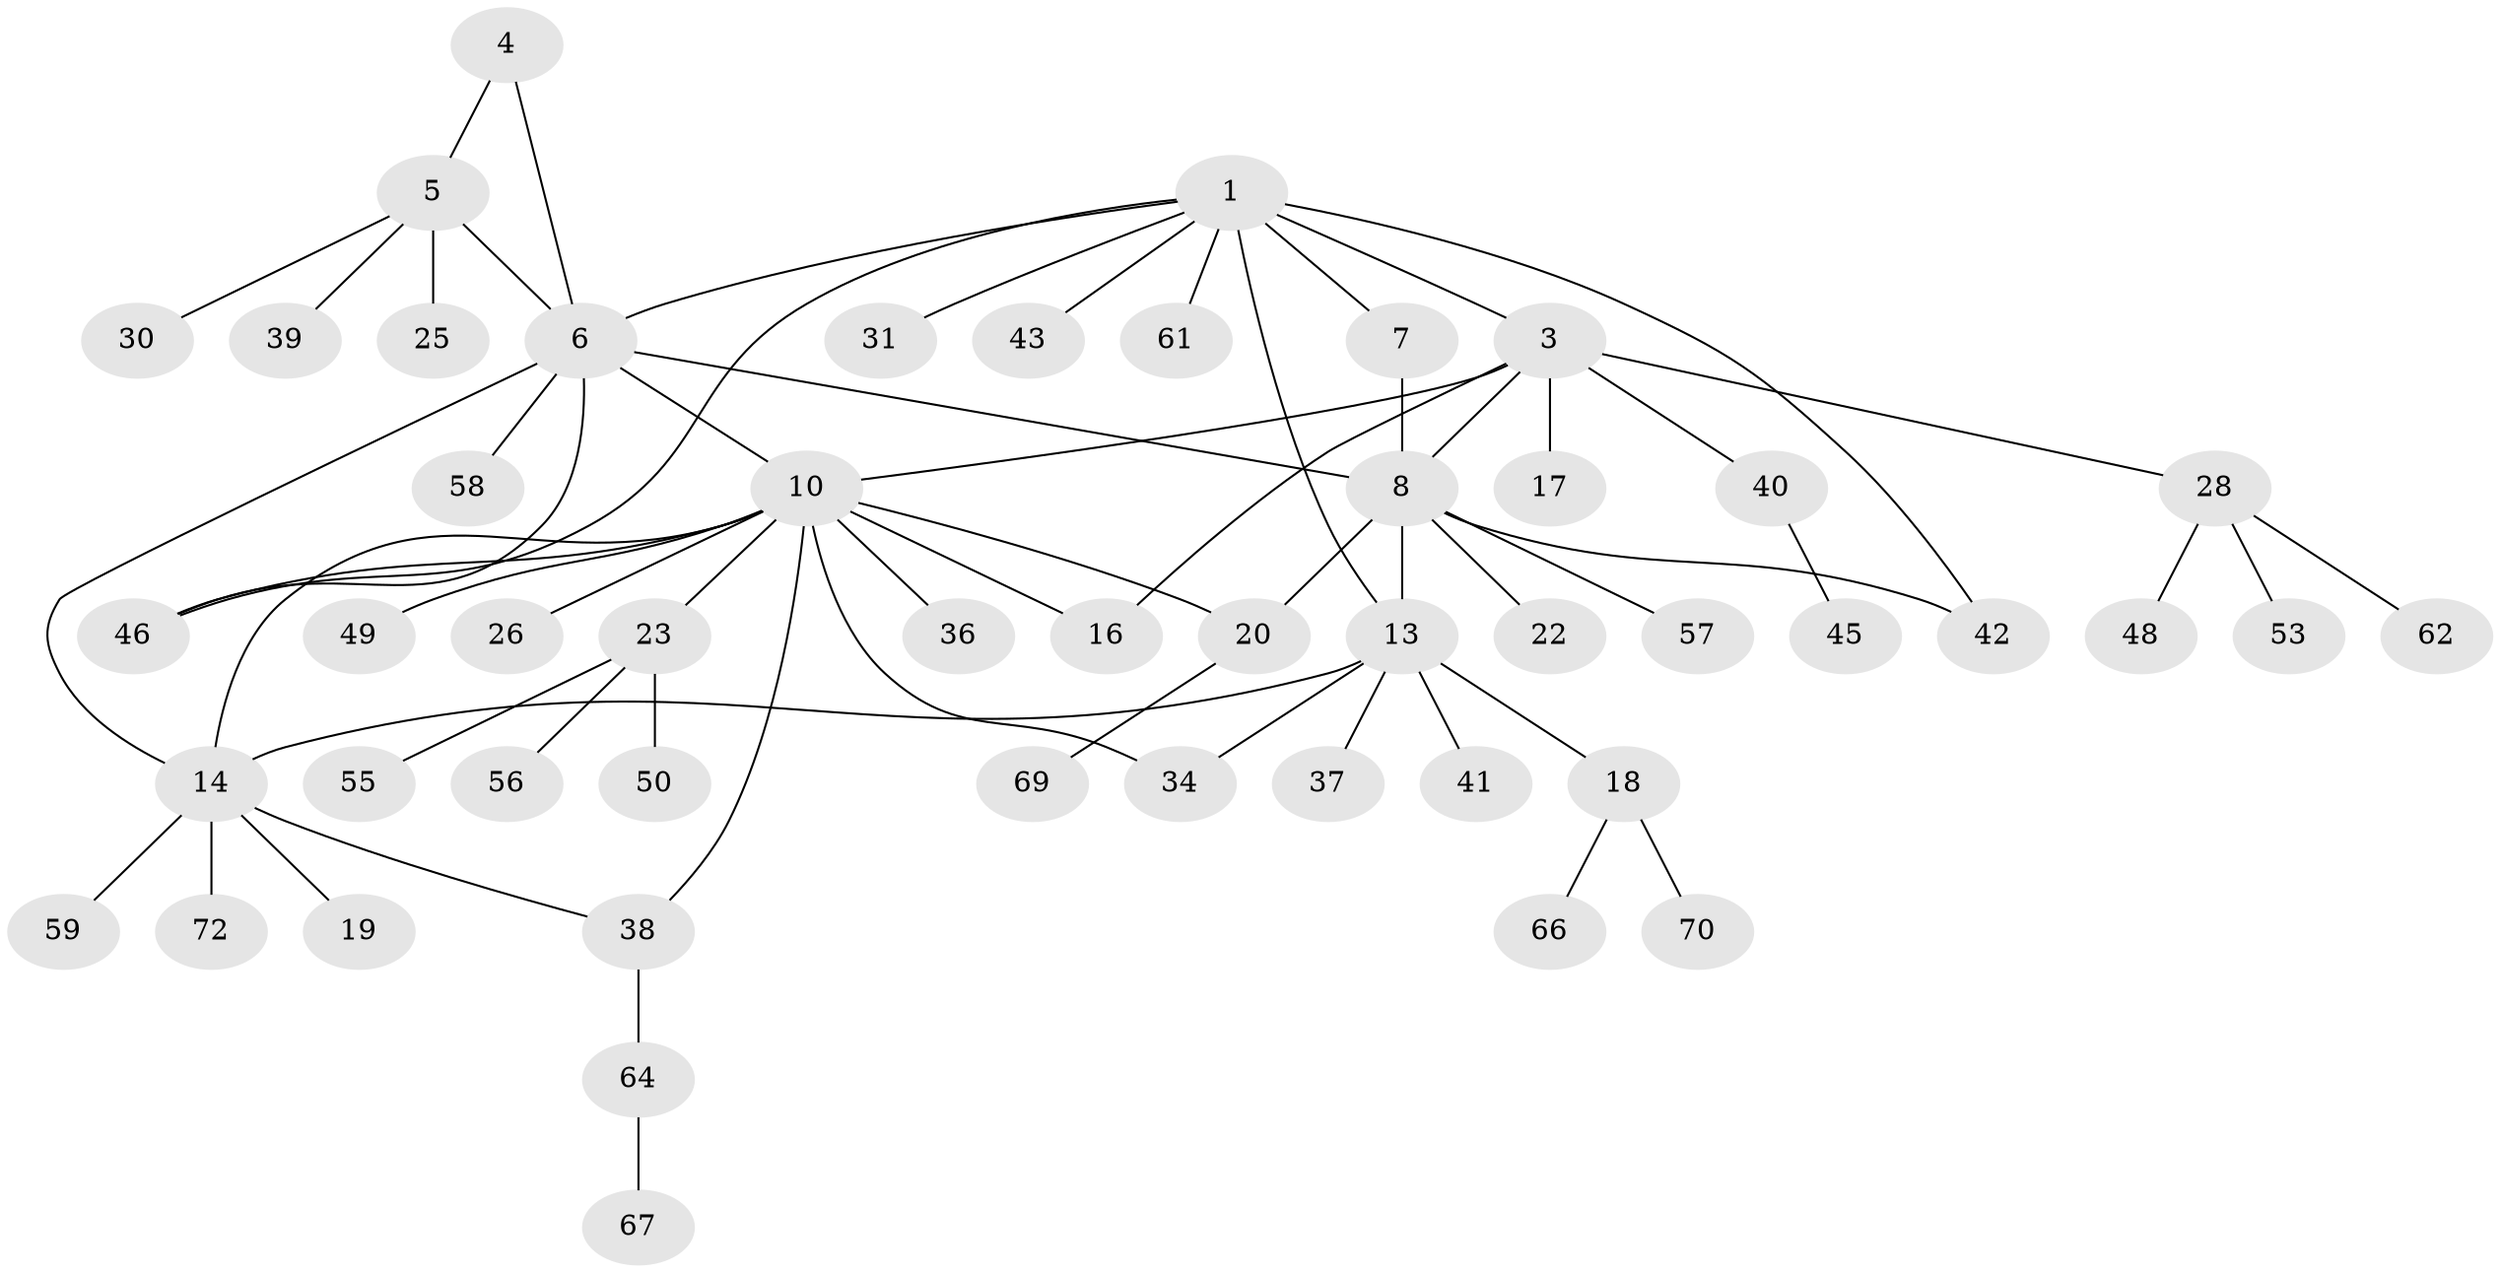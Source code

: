 // Generated by graph-tools (version 1.1) at 2025/52/02/27/25 19:52:16]
// undirected, 50 vertices, 63 edges
graph export_dot {
graph [start="1"]
  node [color=gray90,style=filled];
  1 [super="+2"];
  3 [super="+11"];
  4;
  5 [super="+27"];
  6 [super="+21"];
  7 [super="+47"];
  8 [super="+9"];
  10 [super="+12"];
  13 [super="+15"];
  14 [super="+71"];
  16 [super="+52"];
  17;
  18 [super="+35"];
  19 [super="+60"];
  20 [super="+24"];
  22 [super="+32"];
  23 [super="+68"];
  25;
  26 [super="+29"];
  28 [super="+33"];
  30;
  31;
  34;
  36;
  37;
  38 [super="+51"];
  39;
  40 [super="+44"];
  41;
  42 [super="+63"];
  43;
  45;
  46 [super="+54"];
  48;
  49;
  50;
  53;
  55;
  56;
  57 [super="+65"];
  58;
  59;
  61;
  62;
  64;
  66;
  67;
  69;
  70;
  72;
  1 -- 3 [weight=2];
  1 -- 31;
  1 -- 42;
  1 -- 43;
  1 -- 46;
  1 -- 61;
  1 -- 13;
  1 -- 6;
  1 -- 7;
  3 -- 16;
  3 -- 28;
  3 -- 40;
  3 -- 8;
  3 -- 17;
  3 -- 10 [weight=2];
  4 -- 5;
  4 -- 6;
  5 -- 6;
  5 -- 25;
  5 -- 30;
  5 -- 39;
  6 -- 14;
  6 -- 46;
  6 -- 58;
  6 -- 10;
  6 -- 8;
  7 -- 8 [weight=2];
  8 -- 20;
  8 -- 42;
  8 -- 57;
  8 -- 22;
  8 -- 13;
  10 -- 26;
  10 -- 34;
  10 -- 36;
  10 -- 49;
  10 -- 38;
  10 -- 14;
  10 -- 46;
  10 -- 16;
  10 -- 20;
  10 -- 23;
  13 -- 14 [weight=2];
  13 -- 18;
  13 -- 34;
  13 -- 41;
  13 -- 37;
  14 -- 19;
  14 -- 38;
  14 -- 59;
  14 -- 72;
  18 -- 66;
  18 -- 70;
  20 -- 69;
  23 -- 50;
  23 -- 55;
  23 -- 56;
  28 -- 48;
  28 -- 53;
  28 -- 62;
  38 -- 64;
  40 -- 45;
  64 -- 67;
}

